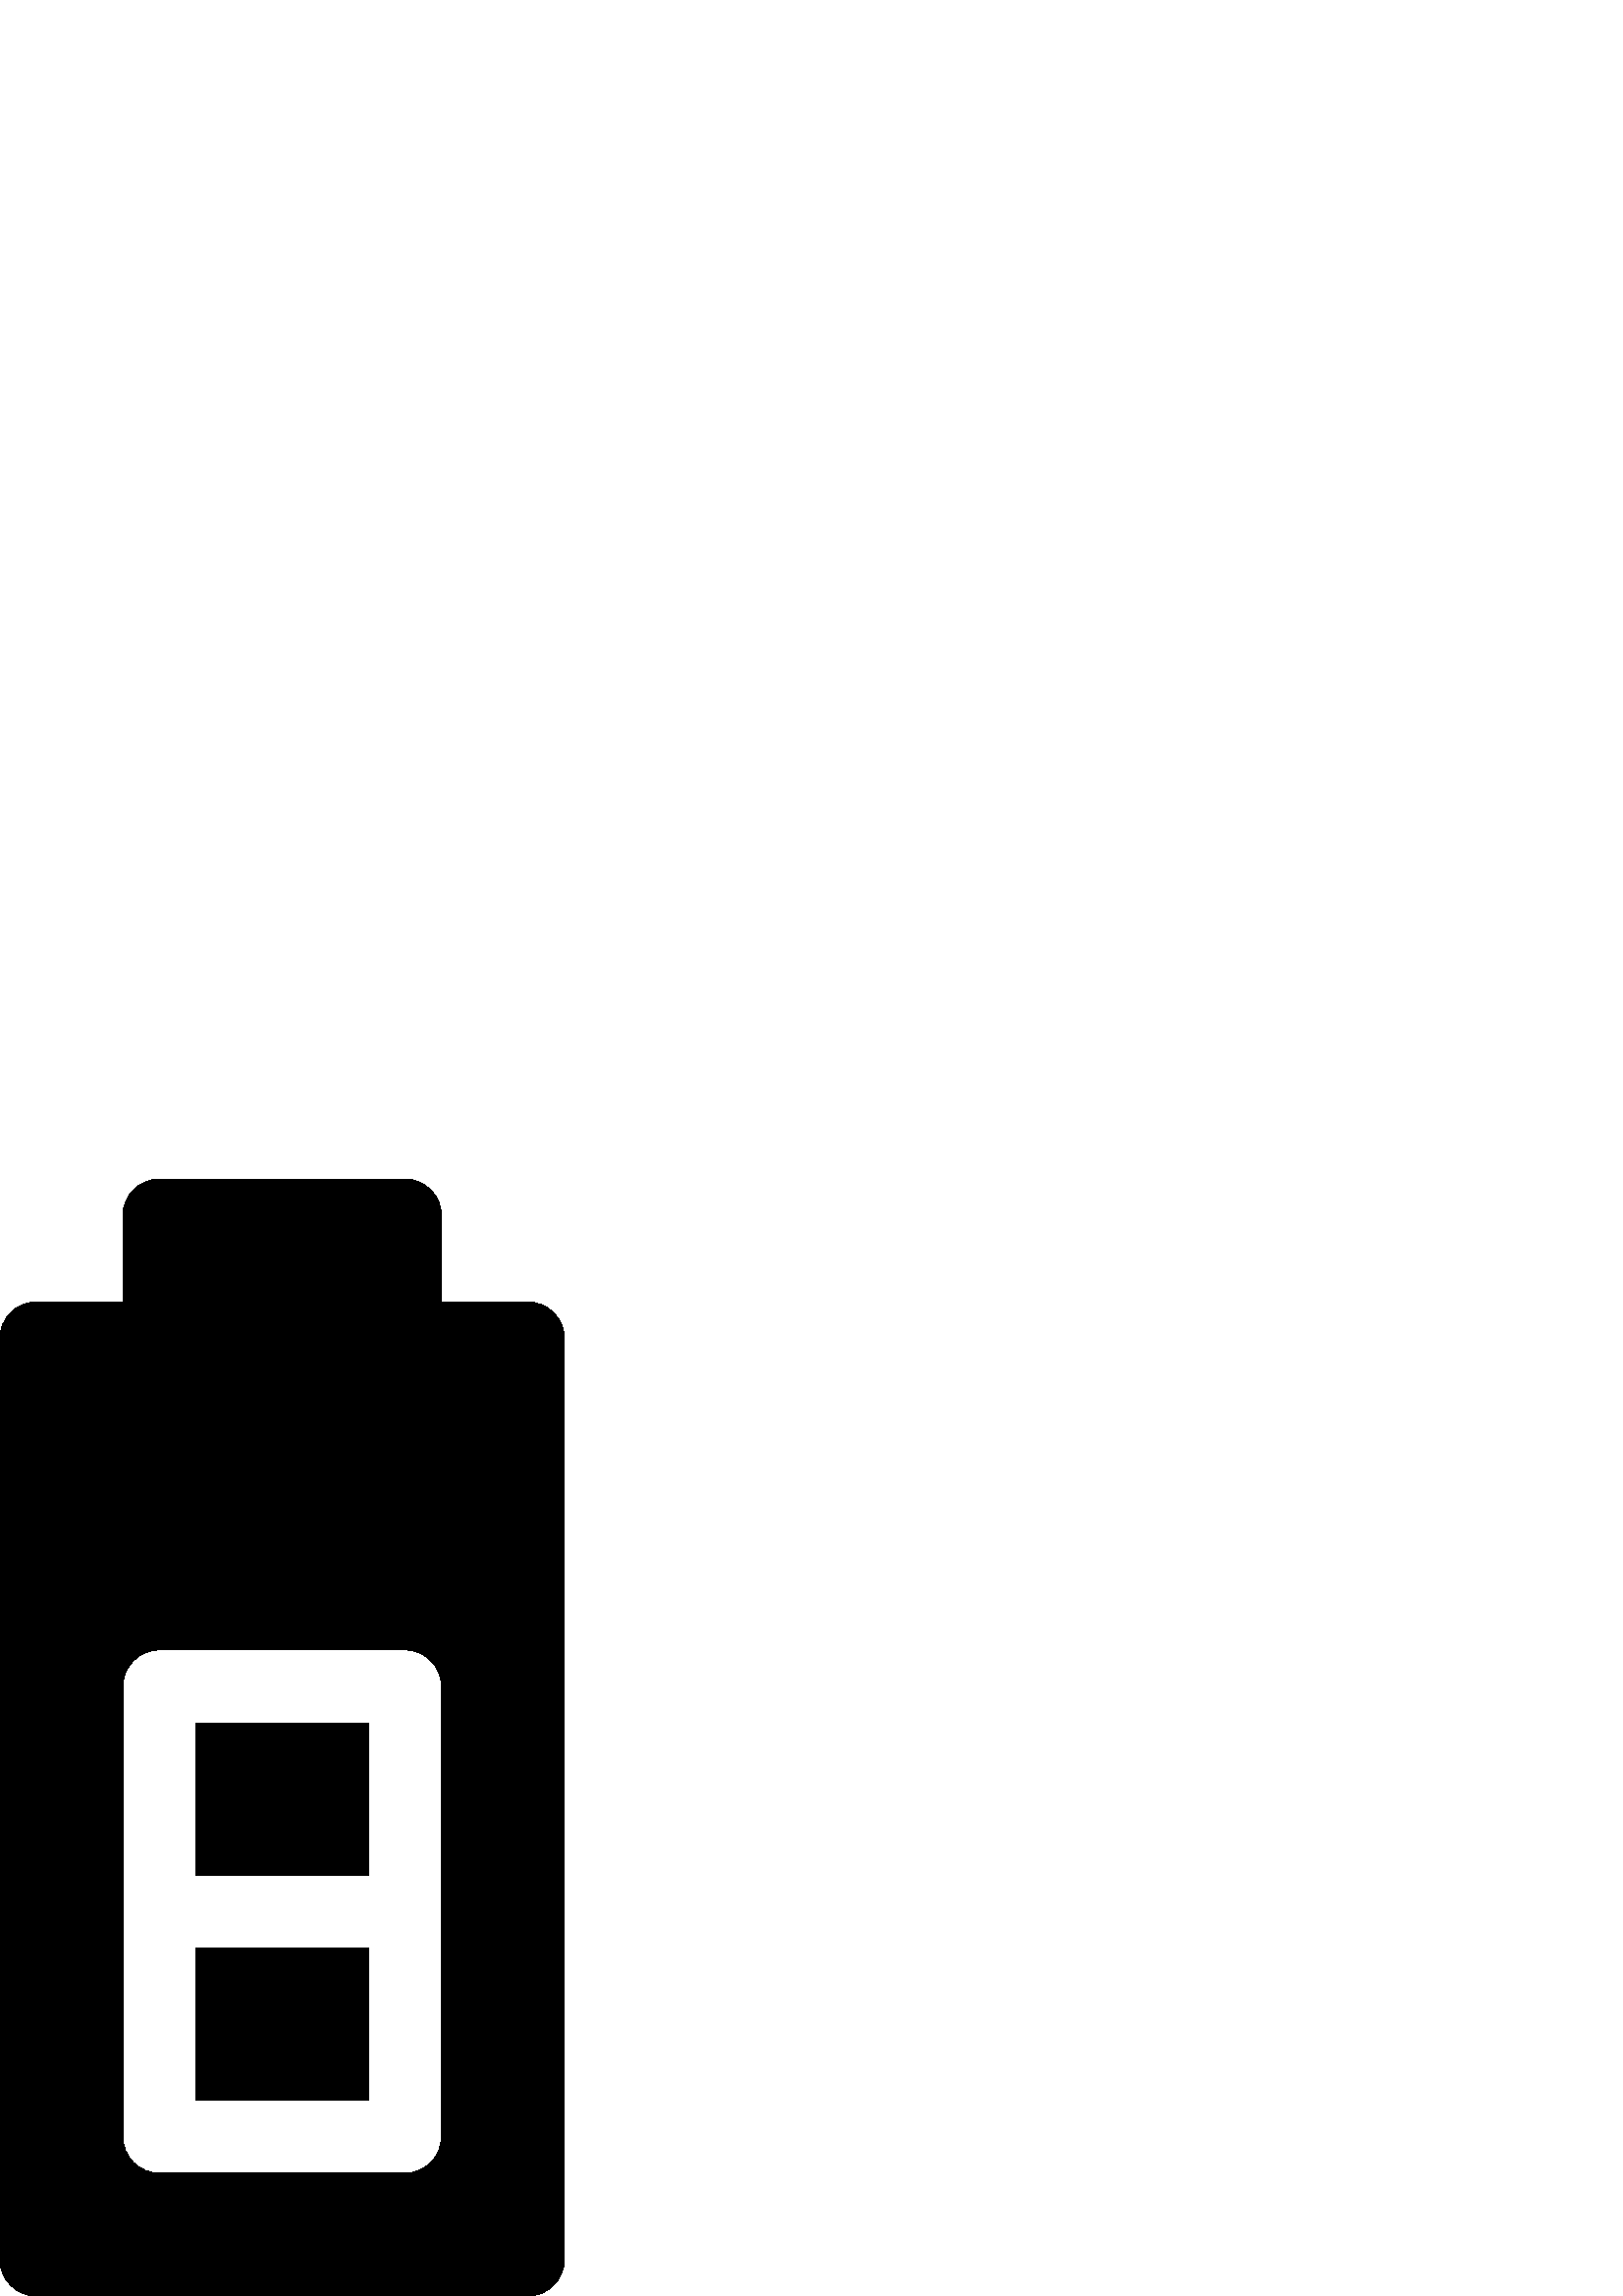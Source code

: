 %!PS-Adobe-3.0 EPSF-3.0
%%Pages: 1
%%DocumentData: Clean7Bit
%%LanguageLevel: 2
%%BoundingBox: 0 -1 207 410
%%EndComments
%%BeginProlog
save
50 dict begin
/q { gsave } bind def
/Q { grestore } bind def
/cm { 6 array astore concat } bind def
/w { setlinewidth } bind def
/J { setlinecap } bind def
/j { setlinejoin } bind def
/M { setmiterlimit } bind def
/d { setdash } bind def
/m { moveto } bind def
/l { lineto } bind def
/c { curveto } bind def
/h { closepath } bind def
/re { exch dup neg 3 1 roll 5 3 roll moveto 0 rlineto
      0 exch rlineto 0 rlineto closepath } bind def
/S { stroke } bind def
/f { fill } bind def
/f* { eofill } bind def
/n { newpath } bind def
/W { clip } bind def
/W* { eoclip } bind def
/BT { } bind def
/ET { } bind def
/pdfmark where { pop globaldict /?pdfmark /exec load put }
    { globaldict begin /?pdfmark /pop load def /pdfmark
    /cleartomark load def end } ifelse
/BDC { mark 3 1 roll /BDC pdfmark } bind def
/EMC { mark /EMC pdfmark } bind def
/cairo_store_point { /cairo_point_y exch def /cairo_point_x exch def } def
/Tj { show currentpoint cairo_store_point } bind def
/TJ {
  {
    dup
    type /stringtype eq
    { show } { -0.001 mul 0 cairo_font_matrix dtransform rmoveto } ifelse
  } forall
  currentpoint cairo_store_point
} bind def
/cairo_selectfont { cairo_font_matrix aload pop pop pop 0 0 6 array astore
    cairo_font exch selectfont cairo_point_x cairo_point_y moveto } bind def
/Tf { pop /cairo_font exch def /cairo_font_matrix where
      { pop cairo_selectfont } if } bind def
/Td { matrix translate cairo_font_matrix matrix concatmatrix dup
      /cairo_font_matrix exch def dup 4 get exch 5 get cairo_store_point
      /cairo_font where { pop cairo_selectfont } if } bind def
/Tm { 2 copy 8 2 roll 6 array astore /cairo_font_matrix exch def
      cairo_store_point /cairo_font where { pop cairo_selectfont } if } bind def
/g { setgray } bind def
/rg { setrgbcolor } bind def
/d1 { setcachedevice } bind def
%%EndProlog
%%BeginSetup
%%EndSetup
%%Page: 1 1
%%BeginPageSetup
%%PageBoundingBox: 0 -1 207 410
%%EndPageSetup
q 0 -1 207 411 rectclip q
0 g
71.758 127.628 63.379 -55.871 re f
71.758 210.214 63.379 -55.871 re f
193.539 364.554 m 161.848 364.554 l 161.848 396.245 l 161.848 403.62 155.871
 409.601 148.492 409.601 c 58.402 409.601 l 51.027 409.601 45.047 403.62
 45.047 396.245 c 45.047 364.554 l 13.355 364.554 l 5.98 364.554 0 358.573
 0 351.198 c 0 13.359 l 0 5.98 5.98 -0.001 13.355 -0.001 c 193.539 -0.001
 l 200.914 -0.001 206.895 5.98 206.895 13.359 c 206.895 351.198 l 206.895
 358.573 200.914 364.554 193.539 364.554 c h
161.852 58.402 m 161.848 58.402 l 161.848 51.027 155.871 45.046 148.492
 45.046 c 58.402 45.046 l 51.027 45.046 45.047 51.027 45.047 58.402 c 45.047
 223.57 l 45.047 230.945 51.027 236.925 58.402 236.925 c 148.492 236.925
 l 155.871 236.925 161.852 230.945 161.852 223.57 c h
161.852 58.402 m f
Q Q
showpage
%%Trailer
end restore
%%EOF
